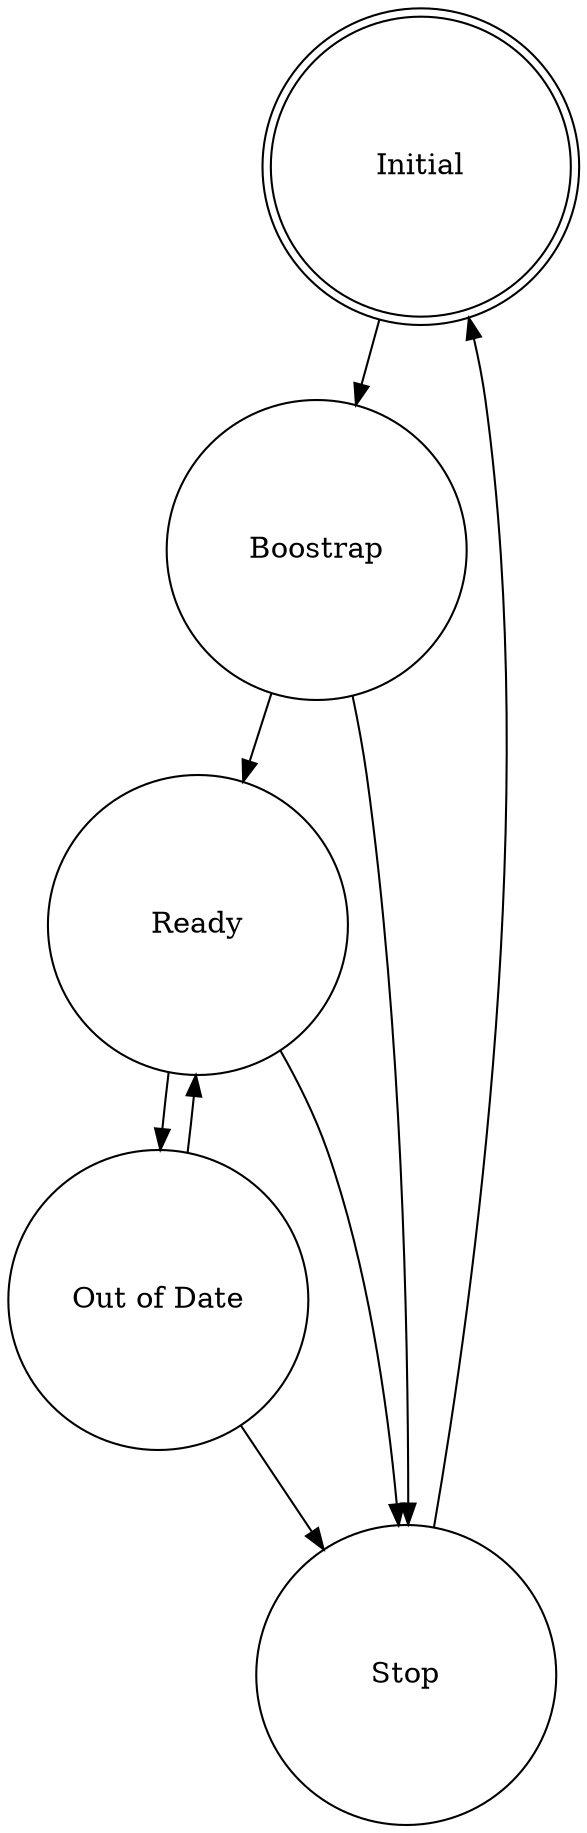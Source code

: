 digraph node_statue_transition {
    node [fontsize=14 width=2.0]

	i [shape = "doublecircle", label="Initial"];
	b [shape = "circle", label="Boostrap"];
	r [shape = "circle", label="Ready"];
	o [shape = "circle", label="Out of Date"];
	s [shape = "circle", label="Stop"];

    i -> b;
    b -> r;
    r -> o;
    o -> r;

    b -> s;
    r -> s;
    o -> s;

    s -> i;
}